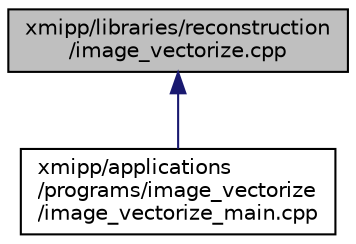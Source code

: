 digraph "xmipp/libraries/reconstruction/image_vectorize.cpp"
{
  edge [fontname="Helvetica",fontsize="10",labelfontname="Helvetica",labelfontsize="10"];
  node [fontname="Helvetica",fontsize="10",shape=record];
  Node88 [label="xmipp/libraries/reconstruction\l/image_vectorize.cpp",height=0.2,width=0.4,color="black", fillcolor="grey75", style="filled", fontcolor="black"];
  Node88 -> Node89 [dir="back",color="midnightblue",fontsize="10",style="solid",fontname="Helvetica"];
  Node89 [label="xmipp/applications\l/programs/image_vectorize\l/image_vectorize_main.cpp",height=0.2,width=0.4,color="black", fillcolor="white", style="filled",URL="$image__vectorize__main_8cpp.html"];
}
